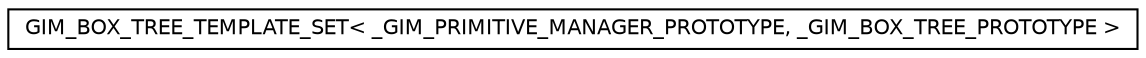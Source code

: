 digraph G
{
  edge [fontname="Helvetica",fontsize="10",labelfontname="Helvetica",labelfontsize="10"];
  node [fontname="Helvetica",fontsize="10",shape=record];
  rankdir=LR;
  Node1 [label="GIM_BOX_TREE_TEMPLATE_SET\< _GIM_PRIMITIVE_MANAGER_PROTOTYPE, _GIM_BOX_TREE_PROTOTYPE \>",height=0.2,width=0.4,color="black", fillcolor="white", style="filled",URL="$da/d5e/classGIM__BOX__TREE__TEMPLATE__SET.html",tooltip="Generic Box Tree Template."];
}
